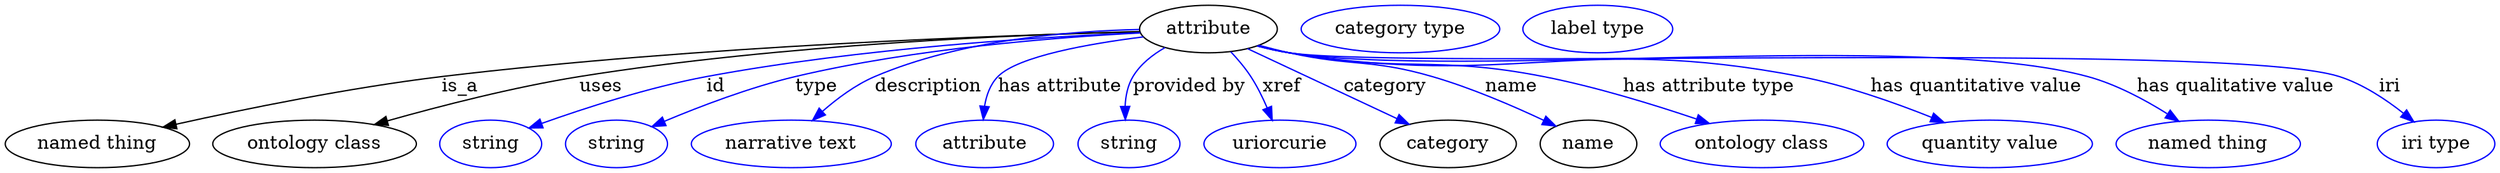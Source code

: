 digraph {
	graph [bb="0,0,1877.7,123"];
	node [label="\N"];
	attribute	[height=0.5,
		label=attribute,
		pos="906.54,105",
		width=1.4443];
	"named thing"	[height=0.5,
		pos="69.544,18",
		width=1.9318];
	attribute -> "named thing"	[label=is_a,
		lp="343.54,61.5",
		pos="e,119.06,30.668 854.64,102.92 753.34,100.35 522.34,92.243 329.54,69 260.09,60.627 181.33,44.538 128.87,32.867"];
	"ontology class"	[height=0.5,
		pos="233.54,18",
		width=2.1304];
	attribute -> "ontology class"	[label=uses,
		lp="450.04,61.5",
		pos="e,278.76,32.661 854.76,103.06 767.39,100.83 585.37,93.411 433.54,69 383.86,61.012 328.43,46.719 288.55,35.454"];
	id	[color=blue,
		height=0.5,
		label=string,
		pos="366.54,18",
		width=1.0652];
	attribute -> id	[color=blue,
		label=id,
		lp="536.54,61.5",
		pos="e,395.5,30.038 854.9,102.26 781.88,99.107 644.53,90.639 529.54,69 486.05,60.814 437.75,45.132 405.1,33.504",
		style=solid];
	type	[color=blue,
		height=0.5,
		label=string,
		pos="461.54,18",
		width=1.0652];
	attribute -> type	[color=blue,
		label=type,
		lp="611.54,61.5",
		pos="e,488.14,31.143 854.97,102.06 792.73,98.836 685.25,90.44 595.54,69 561.34,60.826 523.98,46.396 497.41,35.132",
		style=solid];
	description	[color=blue,
		height=0.5,
		label="narrative text",
		pos="593.54,18",
		width=2.0943];
	attribute -> description	[color=blue,
		label=description,
		lp="696.04,61.5",
		pos="e,609.25,35.757 854.38,104.73 802.04,103.65 720.15,96.971 655.54,69 641.25,62.81 627.53,52.386 616.64,42.652",
		style=solid];
	"has attribute"	[color=blue,
		height=0.5,
		label=attribute,
		pos="738.54,18",
		width=1.4443];
	attribute -> "has attribute"	[color=blue,
		label="has attribute",
		lp="794.54,61.5",
		pos="e,737.14,36.441 857.32,99.129 816.4,94.04 762.54,84.582 747.54,69 741.78,63.012 739.04,54.658 737.88,46.492",
		style=solid];
	"provided by"	[color=blue,
		height=0.5,
		label=string,
		pos="846.54,18",
		width=1.0652];
	attribute -> "provided by"	[color=blue,
		label="provided by",
		lp="892.04,61.5",
		pos="e,843.78,36.367 873.7,90.939 864.33,85.568 855.16,78.362 849.54,69 845.55,62.334 843.98,54.228 843.62,46.5",
		style=solid];
	xref	[color=blue,
		height=0.5,
		label=uriorcurie,
		pos="960.54,18",
		width=1.5887];
	attribute -> xref	[color=blue,
		label=xref,
		lp="962.04,61.5",
		pos="e,954.69,35.908 923.36,87.834 928.65,82.199 934.23,75.622 938.54,69 943.28,61.737 947.43,53.287 950.82,45.422",
		style=solid];
	category	[height=0.5,
		pos="1087.5,18",
		width=1.4263];
	attribute -> category	[color=blue,
		label=category,
		lp="1040,61.5",
		pos="e,1058.1,32.84 936.03,90.154 966.79,75.706 1015.2,52.989 1049,37.121",
		style=solid];
	name	[height=0.5,
		pos="1193.5,18",
		width=1.011];
	attribute -> name	[color=blue,
		label=name,
		lp="1135.5,61.5",
		pos="e,1168.9,31.491 944.78,92.671 952.29,90.637 960.14,88.644 967.54,87 1015,76.453 1028.8,82.587 1075.5,69 1104.8,60.482 1136.6,46.746 \
1159.8,35.824",
		style=solid];
	"has attribute type"	[color=blue,
		height=0.5,
		label="ontology class",
		pos="1324.5,18",
		width=2.1304];
	attribute -> "has attribute type"	[color=blue,
		label="has attribute type",
		lp="1284.5,61.5",
		pos="e,1284.8,33.516 944.04,92.419 951.76,90.357 959.87,88.418 967.54,87 1051.8,71.434 1075.4,85.511 1159.5,69 1199.1,61.24 1242.6,47.821 \
1275.1,36.837",
		style=solid];
	"has quantitative value"	[color=blue,
		height=0.5,
		label="quantity value",
		pos="1496.5,18",
		width=2.1484];
	attribute -> "has quantitative value"	[color=blue,
		label="has quantitative value",
		lp="1486.5,61.5",
		pos="e,1462.1,34.233 943.67,92.222 951.48,90.149 959.73,88.255 967.54,87 1137.1,59.775 1184.9,101.68 1353.5,69 1387.7,62.373 1424.8,49.229 \
1452.6,38.079",
		style=solid];
	"has qualitative value"	[color=blue,
		height=0.5,
		label="named thing",
		pos="1661.5,18",
		width=1.9318];
	attribute -> "has qualitative value"	[color=blue,
		label="has qualitative value",
		lp="1682,61.5",
		pos="e,1639.3,35.172 943.33,92.207 951.24,90.106 959.61,88.206 967.54,87 1100.1,66.858 1441.2,104.26 1570.5,69 1591.8,63.2 1613.5,51.524 \
1630.4,40.913",
		style=solid];
	iri	[color=blue,
		height=0.5,
		label="iri type",
		pos="1833.5,18",
		width=1.2277];
	attribute -> iri	[color=blue,
		label=iri,
		lp="1798.5,61.5",
		pos="e,1816.8,34.709 943.32,92.164 951.23,90.066 959.61,88.177 967.54,87 1054.7,74.07 1676.7,96.022 1760.5,69 1778.3,63.267 1795.7,51.68 \
1809.1,41.103",
		style=solid];
	"named thing_category"	[color=blue,
		height=0.5,
		label="category type",
		pos="1051.5,105",
		width=2.0762];
	attribute_name	[color=blue,
		height=0.5,
		label="label type",
		pos="1200.5,105",
		width=1.5707];
}
